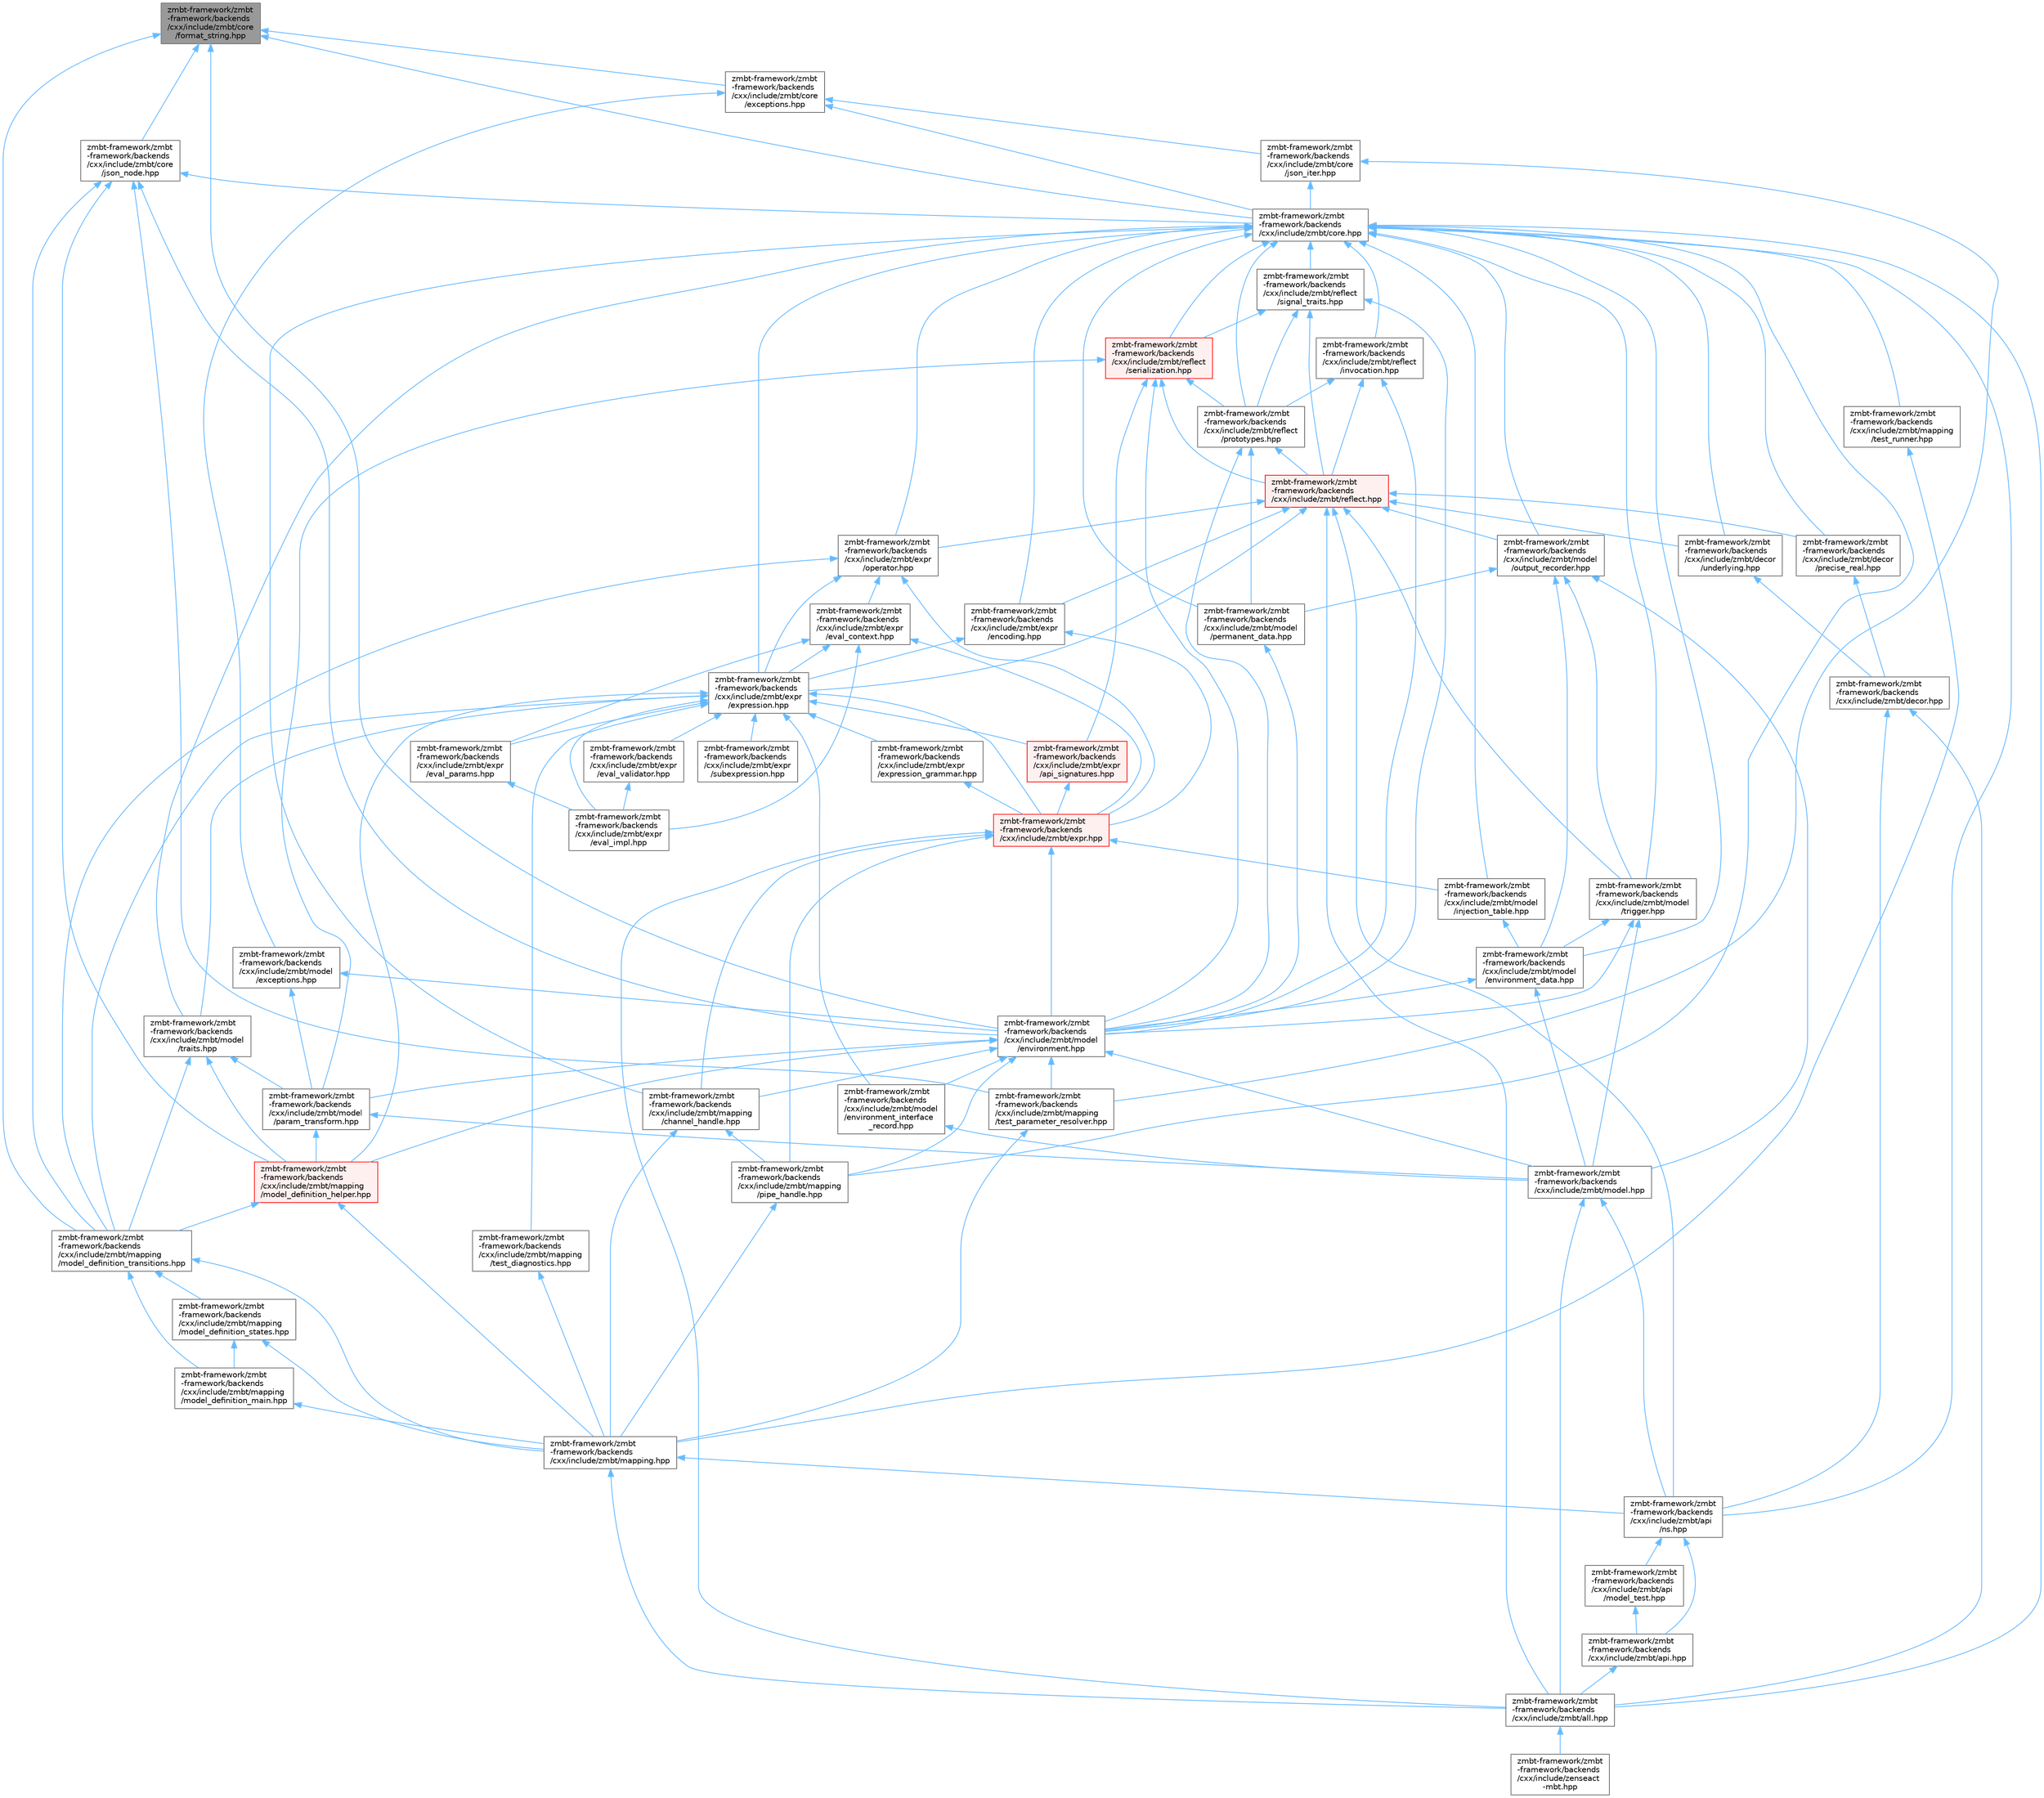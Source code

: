 digraph "zmbt-framework/zmbt-framework/backends/cxx/include/zmbt/core/format_string.hpp"
{
 // LATEX_PDF_SIZE
  bgcolor="transparent";
  edge [fontname=Helvetica,fontsize=10,labelfontname=Helvetica,labelfontsize=10];
  node [fontname=Helvetica,fontsize=10,shape=box,height=0.2,width=0.4];
  Node1 [id="Node000001",label="zmbt-framework/zmbt\l-framework/backends\l/cxx/include/zmbt/core\l/format_string.hpp",height=0.2,width=0.4,color="gray40", fillcolor="grey60", style="filled", fontcolor="black",tooltip=" "];
  Node1 -> Node2 [id="edge1_Node000001_Node000002",dir="back",color="steelblue1",style="solid",tooltip=" "];
  Node2 [id="Node000002",label="zmbt-framework/zmbt\l-framework/backends\l/cxx/include/zmbt/core.hpp",height=0.2,width=0.4,color="grey40", fillcolor="white", style="filled",URL="$core_8hpp.html",tooltip=" "];
  Node2 -> Node3 [id="edge2_Node000002_Node000003",dir="back",color="steelblue1",style="solid",tooltip=" "];
  Node3 [id="Node000003",label="zmbt-framework/zmbt\l-framework/backends\l/cxx/include/zmbt/all.hpp",height=0.2,width=0.4,color="grey40", fillcolor="white", style="filled",URL="$all_8hpp.html",tooltip=" "];
  Node3 -> Node4 [id="edge3_Node000003_Node000004",dir="back",color="steelblue1",style="solid",tooltip=" "];
  Node4 [id="Node000004",label="zmbt-framework/zmbt\l-framework/backends\l/cxx/include/zenseact\l-mbt.hpp",height=0.2,width=0.4,color="grey40", fillcolor="white", style="filled",URL="$zenseact-mbt_8hpp.html",tooltip=" "];
  Node2 -> Node5 [id="edge4_Node000002_Node000005",dir="back",color="steelblue1",style="solid",tooltip=" "];
  Node5 [id="Node000005",label="zmbt-framework/zmbt\l-framework/backends\l/cxx/include/zmbt/api\l/ns.hpp",height=0.2,width=0.4,color="grey40", fillcolor="white", style="filled",URL="$ns_8hpp.html",tooltip=" "];
  Node5 -> Node6 [id="edge5_Node000005_Node000006",dir="back",color="steelblue1",style="solid",tooltip=" "];
  Node6 [id="Node000006",label="zmbt-framework/zmbt\l-framework/backends\l/cxx/include/zmbt/api.hpp",height=0.2,width=0.4,color="grey40", fillcolor="white", style="filled",URL="$api_8hpp.html",tooltip=" "];
  Node6 -> Node3 [id="edge6_Node000006_Node000003",dir="back",color="steelblue1",style="solid",tooltip=" "];
  Node5 -> Node7 [id="edge7_Node000005_Node000007",dir="back",color="steelblue1",style="solid",tooltip=" "];
  Node7 [id="Node000007",label="zmbt-framework/zmbt\l-framework/backends\l/cxx/include/zmbt/api\l/model_test.hpp",height=0.2,width=0.4,color="grey40", fillcolor="white", style="filled",URL="$model__test_8hpp.html",tooltip=" "];
  Node7 -> Node6 [id="edge8_Node000007_Node000006",dir="back",color="steelblue1",style="solid",tooltip=" "];
  Node2 -> Node8 [id="edge9_Node000002_Node000008",dir="back",color="steelblue1",style="solid",tooltip=" "];
  Node8 [id="Node000008",label="zmbt-framework/zmbt\l-framework/backends\l/cxx/include/zmbt/decor\l/precise_real.hpp",height=0.2,width=0.4,color="grey40", fillcolor="white", style="filled",URL="$precise__real_8hpp.html",tooltip=" "];
  Node8 -> Node9 [id="edge10_Node000008_Node000009",dir="back",color="steelblue1",style="solid",tooltip=" "];
  Node9 [id="Node000009",label="zmbt-framework/zmbt\l-framework/backends\l/cxx/include/zmbt/decor.hpp",height=0.2,width=0.4,color="grey40", fillcolor="white", style="filled",URL="$decor_8hpp.html",tooltip=" "];
  Node9 -> Node3 [id="edge11_Node000009_Node000003",dir="back",color="steelblue1",style="solid",tooltip=" "];
  Node9 -> Node5 [id="edge12_Node000009_Node000005",dir="back",color="steelblue1",style="solid",tooltip=" "];
  Node2 -> Node10 [id="edge13_Node000002_Node000010",dir="back",color="steelblue1",style="solid",tooltip=" "];
  Node10 [id="Node000010",label="zmbt-framework/zmbt\l-framework/backends\l/cxx/include/zmbt/decor\l/underlying.hpp",height=0.2,width=0.4,color="grey40", fillcolor="white", style="filled",URL="$underlying_8hpp.html",tooltip=" "];
  Node10 -> Node9 [id="edge14_Node000010_Node000009",dir="back",color="steelblue1",style="solid",tooltip=" "];
  Node2 -> Node11 [id="edge15_Node000002_Node000011",dir="back",color="steelblue1",style="solid",tooltip=" "];
  Node11 [id="Node000011",label="zmbt-framework/zmbt\l-framework/backends\l/cxx/include/zmbt/expr\l/encoding.hpp",height=0.2,width=0.4,color="grey40", fillcolor="white", style="filled",URL="$encoding_8hpp.html",tooltip=" "];
  Node11 -> Node12 [id="edge16_Node000011_Node000012",dir="back",color="steelblue1",style="solid",tooltip=" "];
  Node12 [id="Node000012",label="zmbt-framework/zmbt\l-framework/backends\l/cxx/include/zmbt/expr.hpp",height=0.2,width=0.4,color="red", fillcolor="#FFF0F0", style="filled",URL="$expr_8hpp.html",tooltip=" "];
  Node12 -> Node3 [id="edge17_Node000012_Node000003",dir="back",color="steelblue1",style="solid",tooltip=" "];
  Node12 -> Node13 [id="edge18_Node000012_Node000013",dir="back",color="steelblue1",style="solid",tooltip=" "];
  Node13 [id="Node000013",label="zmbt-framework/zmbt\l-framework/backends\l/cxx/include/zmbt/mapping\l/channel_handle.hpp",height=0.2,width=0.4,color="grey40", fillcolor="white", style="filled",URL="$channel__handle_8hpp.html",tooltip=" "];
  Node13 -> Node14 [id="edge19_Node000013_Node000014",dir="back",color="steelblue1",style="solid",tooltip=" "];
  Node14 [id="Node000014",label="zmbt-framework/zmbt\l-framework/backends\l/cxx/include/zmbt/mapping.hpp",height=0.2,width=0.4,color="grey40", fillcolor="white", style="filled",URL="$mapping_8hpp.html",tooltip=" "];
  Node14 -> Node3 [id="edge20_Node000014_Node000003",dir="back",color="steelblue1",style="solid",tooltip=" "];
  Node14 -> Node5 [id="edge21_Node000014_Node000005",dir="back",color="steelblue1",style="solid",tooltip=" "];
  Node13 -> Node15 [id="edge22_Node000013_Node000015",dir="back",color="steelblue1",style="solid",tooltip=" "];
  Node15 [id="Node000015",label="zmbt-framework/zmbt\l-framework/backends\l/cxx/include/zmbt/mapping\l/pipe_handle.hpp",height=0.2,width=0.4,color="grey40", fillcolor="white", style="filled",URL="$pipe__handle_8hpp.html",tooltip=" "];
  Node15 -> Node14 [id="edge23_Node000015_Node000014",dir="back",color="steelblue1",style="solid",tooltip=" "];
  Node12 -> Node15 [id="edge24_Node000012_Node000015",dir="back",color="steelblue1",style="solid",tooltip=" "];
  Node12 -> Node16 [id="edge25_Node000012_Node000016",dir="back",color="steelblue1",style="solid",tooltip=" "];
  Node16 [id="Node000016",label="zmbt-framework/zmbt\l-framework/backends\l/cxx/include/zmbt/model\l/environment.hpp",height=0.2,width=0.4,color="grey40", fillcolor="white", style="filled",URL="$environment_8hpp.html",tooltip=" "];
  Node16 -> Node13 [id="edge26_Node000016_Node000013",dir="back",color="steelblue1",style="solid",tooltip=" "];
  Node16 -> Node17 [id="edge27_Node000016_Node000017",dir="back",color="steelblue1",style="solid",tooltip=" "];
  Node17 [id="Node000017",label="zmbt-framework/zmbt\l-framework/backends\l/cxx/include/zmbt/mapping\l/model_definition_helper.hpp",height=0.2,width=0.4,color="red", fillcolor="#FFF0F0", style="filled",URL="$model__definition__helper_8hpp.html",tooltip=" "];
  Node17 -> Node14 [id="edge28_Node000017_Node000014",dir="back",color="steelblue1",style="solid",tooltip=" "];
  Node17 -> Node22 [id="edge29_Node000017_Node000022",dir="back",color="steelblue1",style="solid",tooltip=" "];
  Node22 [id="Node000022",label="zmbt-framework/zmbt\l-framework/backends\l/cxx/include/zmbt/mapping\l/model_definition_transitions.hpp",height=0.2,width=0.4,color="grey40", fillcolor="white", style="filled",URL="$model__definition__transitions_8hpp.html",tooltip=" "];
  Node22 -> Node14 [id="edge30_Node000022_Node000014",dir="back",color="steelblue1",style="solid",tooltip=" "];
  Node22 -> Node19 [id="edge31_Node000022_Node000019",dir="back",color="steelblue1",style="solid",tooltip=" "];
  Node19 [id="Node000019",label="zmbt-framework/zmbt\l-framework/backends\l/cxx/include/zmbt/mapping\l/model_definition_main.hpp",height=0.2,width=0.4,color="grey40", fillcolor="white", style="filled",URL="$model__definition__main_8hpp.html",tooltip=" "];
  Node19 -> Node14 [id="edge32_Node000019_Node000014",dir="back",color="steelblue1",style="solid",tooltip=" "];
  Node22 -> Node21 [id="edge33_Node000022_Node000021",dir="back",color="steelblue1",style="solid",tooltip=" "];
  Node21 [id="Node000021",label="zmbt-framework/zmbt\l-framework/backends\l/cxx/include/zmbt/mapping\l/model_definition_states.hpp",height=0.2,width=0.4,color="grey40", fillcolor="white", style="filled",URL="$model__definition__states_8hpp.html",tooltip=" "];
  Node21 -> Node14 [id="edge34_Node000021_Node000014",dir="back",color="steelblue1",style="solid",tooltip=" "];
  Node21 -> Node19 [id="edge35_Node000021_Node000019",dir="back",color="steelblue1",style="solid",tooltip=" "];
  Node16 -> Node15 [id="edge36_Node000016_Node000015",dir="back",color="steelblue1",style="solid",tooltip=" "];
  Node16 -> Node23 [id="edge37_Node000016_Node000023",dir="back",color="steelblue1",style="solid",tooltip=" "];
  Node23 [id="Node000023",label="zmbt-framework/zmbt\l-framework/backends\l/cxx/include/zmbt/mapping\l/test_parameter_resolver.hpp",height=0.2,width=0.4,color="grey40", fillcolor="white", style="filled",URL="$test__parameter__resolver_8hpp.html",tooltip=" "];
  Node23 -> Node14 [id="edge38_Node000023_Node000014",dir="back",color="steelblue1",style="solid",tooltip=" "];
  Node16 -> Node24 [id="edge39_Node000016_Node000024",dir="back",color="steelblue1",style="solid",tooltip=" "];
  Node24 [id="Node000024",label="zmbt-framework/zmbt\l-framework/backends\l/cxx/include/zmbt/model.hpp",height=0.2,width=0.4,color="grey40", fillcolor="white", style="filled",URL="$model_8hpp.html",tooltip=" "];
  Node24 -> Node3 [id="edge40_Node000024_Node000003",dir="back",color="steelblue1",style="solid",tooltip=" "];
  Node24 -> Node5 [id="edge41_Node000024_Node000005",dir="back",color="steelblue1",style="solid",tooltip=" "];
  Node16 -> Node25 [id="edge42_Node000016_Node000025",dir="back",color="steelblue1",style="solid",tooltip=" "];
  Node25 [id="Node000025",label="zmbt-framework/zmbt\l-framework/backends\l/cxx/include/zmbt/model\l/environment_interface\l_record.hpp",height=0.2,width=0.4,color="grey40", fillcolor="white", style="filled",URL="$environment__interface__record_8hpp.html",tooltip=" "];
  Node25 -> Node24 [id="edge43_Node000025_Node000024",dir="back",color="steelblue1",style="solid",tooltip=" "];
  Node16 -> Node26 [id="edge44_Node000016_Node000026",dir="back",color="steelblue1",style="solid",tooltip=" "];
  Node26 [id="Node000026",label="zmbt-framework/zmbt\l-framework/backends\l/cxx/include/zmbt/model\l/param_transform.hpp",height=0.2,width=0.4,color="grey40", fillcolor="white", style="filled",URL="$param__transform_8hpp.html",tooltip=" "];
  Node26 -> Node17 [id="edge45_Node000026_Node000017",dir="back",color="steelblue1",style="solid",tooltip=" "];
  Node26 -> Node24 [id="edge46_Node000026_Node000024",dir="back",color="steelblue1",style="solid",tooltip=" "];
  Node12 -> Node29 [id="edge47_Node000012_Node000029",dir="back",color="steelblue1",style="solid",tooltip=" "];
  Node29 [id="Node000029",label="zmbt-framework/zmbt\l-framework/backends\l/cxx/include/zmbt/model\l/injection_table.hpp",height=0.2,width=0.4,color="grey40", fillcolor="white", style="filled",URL="$injection__table_8hpp.html",tooltip=" "];
  Node29 -> Node28 [id="edge48_Node000029_Node000028",dir="back",color="steelblue1",style="solid",tooltip=" "];
  Node28 [id="Node000028",label="zmbt-framework/zmbt\l-framework/backends\l/cxx/include/zmbt/model\l/environment_data.hpp",height=0.2,width=0.4,color="grey40", fillcolor="white", style="filled",URL="$environment__data_8hpp.html",tooltip=" "];
  Node28 -> Node24 [id="edge49_Node000028_Node000024",dir="back",color="steelblue1",style="solid",tooltip=" "];
  Node28 -> Node16 [id="edge50_Node000028_Node000016",dir="back",color="steelblue1",style="solid",tooltip=" "];
  Node11 -> Node31 [id="edge51_Node000011_Node000031",dir="back",color="steelblue1",style="solid",tooltip=" "];
  Node31 [id="Node000031",label="zmbt-framework/zmbt\l-framework/backends\l/cxx/include/zmbt/expr\l/expression.hpp",height=0.2,width=0.4,color="grey40", fillcolor="white", style="filled",URL="$expression_8hpp.html",tooltip=" "];
  Node31 -> Node12 [id="edge52_Node000031_Node000012",dir="back",color="steelblue1",style="solid",tooltip=" "];
  Node31 -> Node32 [id="edge53_Node000031_Node000032",dir="back",color="steelblue1",style="solid",tooltip=" "];
  Node32 [id="Node000032",label="zmbt-framework/zmbt\l-framework/backends\l/cxx/include/zmbt/expr\l/api_signatures.hpp",height=0.2,width=0.4,color="red", fillcolor="#FFF0F0", style="filled",URL="$api__signatures_8hpp.html",tooltip=" "];
  Node32 -> Node12 [id="edge54_Node000032_Node000012",dir="back",color="steelblue1",style="solid",tooltip=" "];
  Node31 -> Node34 [id="edge55_Node000031_Node000034",dir="back",color="steelblue1",style="solid",tooltip=" "];
  Node34 [id="Node000034",label="zmbt-framework/zmbt\l-framework/backends\l/cxx/include/zmbt/expr\l/eval_impl.hpp",height=0.2,width=0.4,color="grey40", fillcolor="white", style="filled",URL="$eval__impl_8hpp.html",tooltip=" "];
  Node31 -> Node35 [id="edge56_Node000031_Node000035",dir="back",color="steelblue1",style="solid",tooltip=" "];
  Node35 [id="Node000035",label="zmbt-framework/zmbt\l-framework/backends\l/cxx/include/zmbt/expr\l/eval_params.hpp",height=0.2,width=0.4,color="grey40", fillcolor="white", style="filled",URL="$eval__params_8hpp.html",tooltip=" "];
  Node35 -> Node34 [id="edge57_Node000035_Node000034",dir="back",color="steelblue1",style="solid",tooltip=" "];
  Node31 -> Node36 [id="edge58_Node000031_Node000036",dir="back",color="steelblue1",style="solid",tooltip=" "];
  Node36 [id="Node000036",label="zmbt-framework/zmbt\l-framework/backends\l/cxx/include/zmbt/expr\l/eval_validator.hpp",height=0.2,width=0.4,color="grey40", fillcolor="white", style="filled",URL="$eval__validator_8hpp.html",tooltip=" "];
  Node36 -> Node34 [id="edge59_Node000036_Node000034",dir="back",color="steelblue1",style="solid",tooltip=" "];
  Node31 -> Node37 [id="edge60_Node000031_Node000037",dir="back",color="steelblue1",style="solid",tooltip=" "];
  Node37 [id="Node000037",label="zmbt-framework/zmbt\l-framework/backends\l/cxx/include/zmbt/expr\l/expression_grammar.hpp",height=0.2,width=0.4,color="grey40", fillcolor="white", style="filled",URL="$expression__grammar_8hpp.html",tooltip=" "];
  Node37 -> Node12 [id="edge61_Node000037_Node000012",dir="back",color="steelblue1",style="solid",tooltip=" "];
  Node31 -> Node38 [id="edge62_Node000031_Node000038",dir="back",color="steelblue1",style="solid",tooltip=" "];
  Node38 [id="Node000038",label="zmbt-framework/zmbt\l-framework/backends\l/cxx/include/zmbt/expr\l/subexpression.hpp",height=0.2,width=0.4,color="grey40", fillcolor="white", style="filled",URL="$subexpression_8hpp.html",tooltip=" "];
  Node31 -> Node17 [id="edge63_Node000031_Node000017",dir="back",color="steelblue1",style="solid",tooltip=" "];
  Node31 -> Node22 [id="edge64_Node000031_Node000022",dir="back",color="steelblue1",style="solid",tooltip=" "];
  Node31 -> Node39 [id="edge65_Node000031_Node000039",dir="back",color="steelblue1",style="solid",tooltip=" "];
  Node39 [id="Node000039",label="zmbt-framework/zmbt\l-framework/backends\l/cxx/include/zmbt/mapping\l/test_diagnostics.hpp",height=0.2,width=0.4,color="grey40", fillcolor="white", style="filled",URL="$test__diagnostics_8hpp.html",tooltip=" "];
  Node39 -> Node14 [id="edge66_Node000039_Node000014",dir="back",color="steelblue1",style="solid",tooltip=" "];
  Node31 -> Node25 [id="edge67_Node000031_Node000025",dir="back",color="steelblue1",style="solid",tooltip=" "];
  Node31 -> Node40 [id="edge68_Node000031_Node000040",dir="back",color="steelblue1",style="solid",tooltip=" "];
  Node40 [id="Node000040",label="zmbt-framework/zmbt\l-framework/backends\l/cxx/include/zmbt/model\l/traits.hpp",height=0.2,width=0.4,color="grey40", fillcolor="white", style="filled",URL="$traits_8hpp.html",tooltip=" "];
  Node40 -> Node17 [id="edge69_Node000040_Node000017",dir="back",color="steelblue1",style="solid",tooltip=" "];
  Node40 -> Node22 [id="edge70_Node000040_Node000022",dir="back",color="steelblue1",style="solid",tooltip=" "];
  Node40 -> Node26 [id="edge71_Node000040_Node000026",dir="back",color="steelblue1",style="solid",tooltip=" "];
  Node2 -> Node31 [id="edge72_Node000002_Node000031",dir="back",color="steelblue1",style="solid",tooltip=" "];
  Node2 -> Node41 [id="edge73_Node000002_Node000041",dir="back",color="steelblue1",style="solid",tooltip=" "];
  Node41 [id="Node000041",label="zmbt-framework/zmbt\l-framework/backends\l/cxx/include/zmbt/expr\l/operator.hpp",height=0.2,width=0.4,color="grey40", fillcolor="white", style="filled",URL="$operator_8hpp.html",tooltip=" "];
  Node41 -> Node12 [id="edge74_Node000041_Node000012",dir="back",color="steelblue1",style="solid",tooltip=" "];
  Node41 -> Node42 [id="edge75_Node000041_Node000042",dir="back",color="steelblue1",style="solid",tooltip=" "];
  Node42 [id="Node000042",label="zmbt-framework/zmbt\l-framework/backends\l/cxx/include/zmbt/expr\l/eval_context.hpp",height=0.2,width=0.4,color="grey40", fillcolor="white", style="filled",URL="$eval__context_8hpp.html",tooltip=" "];
  Node42 -> Node12 [id="edge76_Node000042_Node000012",dir="back",color="steelblue1",style="solid",tooltip=" "];
  Node42 -> Node34 [id="edge77_Node000042_Node000034",dir="back",color="steelblue1",style="solid",tooltip=" "];
  Node42 -> Node35 [id="edge78_Node000042_Node000035",dir="back",color="steelblue1",style="solid",tooltip=" "];
  Node42 -> Node31 [id="edge79_Node000042_Node000031",dir="back",color="steelblue1",style="solid",tooltip=" "];
  Node41 -> Node31 [id="edge80_Node000041_Node000031",dir="back",color="steelblue1",style="solid",tooltip=" "];
  Node41 -> Node22 [id="edge81_Node000041_Node000022",dir="back",color="steelblue1",style="solid",tooltip=" "];
  Node2 -> Node13 [id="edge82_Node000002_Node000013",dir="back",color="steelblue1",style="solid",tooltip=" "];
  Node2 -> Node15 [id="edge83_Node000002_Node000015",dir="back",color="steelblue1",style="solid",tooltip=" "];
  Node2 -> Node43 [id="edge84_Node000002_Node000043",dir="back",color="steelblue1",style="solid",tooltip=" "];
  Node43 [id="Node000043",label="zmbt-framework/zmbt\l-framework/backends\l/cxx/include/zmbt/mapping\l/test_runner.hpp",height=0.2,width=0.4,color="grey40", fillcolor="white", style="filled",URL="$test__runner_8hpp.html",tooltip=" "];
  Node43 -> Node14 [id="edge85_Node000043_Node000014",dir="back",color="steelblue1",style="solid",tooltip=" "];
  Node2 -> Node28 [id="edge86_Node000002_Node000028",dir="back",color="steelblue1",style="solid",tooltip=" "];
  Node2 -> Node29 [id="edge87_Node000002_Node000029",dir="back",color="steelblue1",style="solid",tooltip=" "];
  Node2 -> Node44 [id="edge88_Node000002_Node000044",dir="back",color="steelblue1",style="solid",tooltip=" "];
  Node44 [id="Node000044",label="zmbt-framework/zmbt\l-framework/backends\l/cxx/include/zmbt/model\l/output_recorder.hpp",height=0.2,width=0.4,color="grey40", fillcolor="white", style="filled",URL="$output__recorder_8hpp.html",tooltip=" "];
  Node44 -> Node24 [id="edge89_Node000044_Node000024",dir="back",color="steelblue1",style="solid",tooltip=" "];
  Node44 -> Node28 [id="edge90_Node000044_Node000028",dir="back",color="steelblue1",style="solid",tooltip=" "];
  Node44 -> Node45 [id="edge91_Node000044_Node000045",dir="back",color="steelblue1",style="solid",tooltip=" "];
  Node45 [id="Node000045",label="zmbt-framework/zmbt\l-framework/backends\l/cxx/include/zmbt/model\l/permanent_data.hpp",height=0.2,width=0.4,color="grey40", fillcolor="white", style="filled",URL="$permanent__data_8hpp.html",tooltip=" "];
  Node45 -> Node16 [id="edge92_Node000045_Node000016",dir="back",color="steelblue1",style="solid",tooltip=" "];
  Node44 -> Node46 [id="edge93_Node000044_Node000046",dir="back",color="steelblue1",style="solid",tooltip=" "];
  Node46 [id="Node000046",label="zmbt-framework/zmbt\l-framework/backends\l/cxx/include/zmbt/model\l/trigger.hpp",height=0.2,width=0.4,color="grey40", fillcolor="white", style="filled",URL="$trigger_8hpp.html",tooltip=" "];
  Node46 -> Node24 [id="edge94_Node000046_Node000024",dir="back",color="steelblue1",style="solid",tooltip=" "];
  Node46 -> Node16 [id="edge95_Node000046_Node000016",dir="back",color="steelblue1",style="solid",tooltip=" "];
  Node46 -> Node28 [id="edge96_Node000046_Node000028",dir="back",color="steelblue1",style="solid",tooltip=" "];
  Node2 -> Node45 [id="edge97_Node000002_Node000045",dir="back",color="steelblue1",style="solid",tooltip=" "];
  Node2 -> Node40 [id="edge98_Node000002_Node000040",dir="back",color="steelblue1",style="solid",tooltip=" "];
  Node2 -> Node46 [id="edge99_Node000002_Node000046",dir="back",color="steelblue1",style="solid",tooltip=" "];
  Node2 -> Node47 [id="edge100_Node000002_Node000047",dir="back",color="steelblue1",style="solid",tooltip=" "];
  Node47 [id="Node000047",label="zmbt-framework/zmbt\l-framework/backends\l/cxx/include/zmbt/reflect\l/invocation.hpp",height=0.2,width=0.4,color="grey40", fillcolor="white", style="filled",URL="$invocation_8hpp.html",tooltip=" "];
  Node47 -> Node16 [id="edge101_Node000047_Node000016",dir="back",color="steelblue1",style="solid",tooltip=" "];
  Node47 -> Node48 [id="edge102_Node000047_Node000048",dir="back",color="steelblue1",style="solid",tooltip=" "];
  Node48 [id="Node000048",label="zmbt-framework/zmbt\l-framework/backends\l/cxx/include/zmbt/reflect.hpp",height=0.2,width=0.4,color="red", fillcolor="#FFF0F0", style="filled",URL="$reflect_8hpp.html",tooltip=" "];
  Node48 -> Node3 [id="edge103_Node000048_Node000003",dir="back",color="steelblue1",style="solid",tooltip=" "];
  Node48 -> Node5 [id="edge104_Node000048_Node000005",dir="back",color="steelblue1",style="solid",tooltip=" "];
  Node48 -> Node8 [id="edge105_Node000048_Node000008",dir="back",color="steelblue1",style="solid",tooltip=" "];
  Node48 -> Node10 [id="edge106_Node000048_Node000010",dir="back",color="steelblue1",style="solid",tooltip=" "];
  Node48 -> Node11 [id="edge107_Node000048_Node000011",dir="back",color="steelblue1",style="solid",tooltip=" "];
  Node48 -> Node31 [id="edge108_Node000048_Node000031",dir="back",color="steelblue1",style="solid",tooltip=" "];
  Node48 -> Node41 [id="edge109_Node000048_Node000041",dir="back",color="steelblue1",style="solid",tooltip=" "];
  Node48 -> Node44 [id="edge110_Node000048_Node000044",dir="back",color="steelblue1",style="solid",tooltip=" "];
  Node48 -> Node46 [id="edge111_Node000048_Node000046",dir="back",color="steelblue1",style="solid",tooltip=" "];
  Node47 -> Node55 [id="edge112_Node000047_Node000055",dir="back",color="steelblue1",style="solid",tooltip=" "];
  Node55 [id="Node000055",label="zmbt-framework/zmbt\l-framework/backends\l/cxx/include/zmbt/reflect\l/prototypes.hpp",height=0.2,width=0.4,color="grey40", fillcolor="white", style="filled",URL="$prototypes_8hpp.html",tooltip=" "];
  Node55 -> Node16 [id="edge113_Node000055_Node000016",dir="back",color="steelblue1",style="solid",tooltip=" "];
  Node55 -> Node45 [id="edge114_Node000055_Node000045",dir="back",color="steelblue1",style="solid",tooltip=" "];
  Node55 -> Node48 [id="edge115_Node000055_Node000048",dir="back",color="steelblue1",style="solid",tooltip=" "];
  Node2 -> Node55 [id="edge116_Node000002_Node000055",dir="back",color="steelblue1",style="solid",tooltip=" "];
  Node2 -> Node56 [id="edge117_Node000002_Node000056",dir="back",color="steelblue1",style="solid",tooltip=" "];
  Node56 [id="Node000056",label="zmbt-framework/zmbt\l-framework/backends\l/cxx/include/zmbt/reflect\l/serialization.hpp",height=0.2,width=0.4,color="red", fillcolor="#FFF0F0", style="filled",URL="$serialization_8hpp.html",tooltip=" "];
  Node56 -> Node32 [id="edge118_Node000056_Node000032",dir="back",color="steelblue1",style="solid",tooltip=" "];
  Node56 -> Node16 [id="edge119_Node000056_Node000016",dir="back",color="steelblue1",style="solid",tooltip=" "];
  Node56 -> Node26 [id="edge120_Node000056_Node000026",dir="back",color="steelblue1",style="solid",tooltip=" "];
  Node56 -> Node48 [id="edge121_Node000056_Node000048",dir="back",color="steelblue1",style="solid",tooltip=" "];
  Node56 -> Node55 [id="edge122_Node000056_Node000055",dir="back",color="steelblue1",style="solid",tooltip=" "];
  Node2 -> Node58 [id="edge123_Node000002_Node000058",dir="back",color="steelblue1",style="solid",tooltip=" "];
  Node58 [id="Node000058",label="zmbt-framework/zmbt\l-framework/backends\l/cxx/include/zmbt/reflect\l/signal_traits.hpp",height=0.2,width=0.4,color="grey40", fillcolor="white", style="filled",URL="$signal__traits_8hpp.html",tooltip=" "];
  Node58 -> Node16 [id="edge124_Node000058_Node000016",dir="back",color="steelblue1",style="solid",tooltip=" "];
  Node58 -> Node48 [id="edge125_Node000058_Node000048",dir="back",color="steelblue1",style="solid",tooltip=" "];
  Node58 -> Node55 [id="edge126_Node000058_Node000055",dir="back",color="steelblue1",style="solid",tooltip=" "];
  Node58 -> Node56 [id="edge127_Node000058_Node000056",dir="back",color="steelblue1",style="solid",tooltip=" "];
  Node1 -> Node59 [id="edge128_Node000001_Node000059",dir="back",color="steelblue1",style="solid",tooltip=" "];
  Node59 [id="Node000059",label="zmbt-framework/zmbt\l-framework/backends\l/cxx/include/zmbt/core\l/exceptions.hpp",height=0.2,width=0.4,color="grey40", fillcolor="white", style="filled",URL="$core_2exceptions_8hpp.html",tooltip=" "];
  Node59 -> Node2 [id="edge129_Node000059_Node000002",dir="back",color="steelblue1",style="solid",tooltip=" "];
  Node59 -> Node60 [id="edge130_Node000059_Node000060",dir="back",color="steelblue1",style="solid",tooltip=" "];
  Node60 [id="Node000060",label="zmbt-framework/zmbt\l-framework/backends\l/cxx/include/zmbt/core\l/json_iter.hpp",height=0.2,width=0.4,color="grey40", fillcolor="white", style="filled",URL="$json__iter_8hpp.html",tooltip=" "];
  Node60 -> Node2 [id="edge131_Node000060_Node000002",dir="back",color="steelblue1",style="solid",tooltip=" "];
  Node60 -> Node23 [id="edge132_Node000060_Node000023",dir="back",color="steelblue1",style="solid",tooltip=" "];
  Node59 -> Node61 [id="edge133_Node000059_Node000061",dir="back",color="steelblue1",style="solid",tooltip=" "];
  Node61 [id="Node000061",label="zmbt-framework/zmbt\l-framework/backends\l/cxx/include/zmbt/model\l/exceptions.hpp",height=0.2,width=0.4,color="grey40", fillcolor="white", style="filled",URL="$model_2exceptions_8hpp.html",tooltip=" "];
  Node61 -> Node16 [id="edge134_Node000061_Node000016",dir="back",color="steelblue1",style="solid",tooltip=" "];
  Node61 -> Node26 [id="edge135_Node000061_Node000026",dir="back",color="steelblue1",style="solid",tooltip=" "];
  Node1 -> Node62 [id="edge136_Node000001_Node000062",dir="back",color="steelblue1",style="solid",tooltip=" "];
  Node62 [id="Node000062",label="zmbt-framework/zmbt\l-framework/backends\l/cxx/include/zmbt/core\l/json_node.hpp",height=0.2,width=0.4,color="grey40", fillcolor="white", style="filled",URL="$json__node_8hpp.html",tooltip=" "];
  Node62 -> Node2 [id="edge137_Node000062_Node000002",dir="back",color="steelblue1",style="solid",tooltip=" "];
  Node62 -> Node17 [id="edge138_Node000062_Node000017",dir="back",color="steelblue1",style="solid",tooltip=" "];
  Node62 -> Node22 [id="edge139_Node000062_Node000022",dir="back",color="steelblue1",style="solid",tooltip=" "];
  Node62 -> Node23 [id="edge140_Node000062_Node000023",dir="back",color="steelblue1",style="solid",tooltip=" "];
  Node62 -> Node16 [id="edge141_Node000062_Node000016",dir="back",color="steelblue1",style="solid",tooltip=" "];
  Node1 -> Node22 [id="edge142_Node000001_Node000022",dir="back",color="steelblue1",style="solid",tooltip=" "];
  Node1 -> Node16 [id="edge143_Node000001_Node000016",dir="back",color="steelblue1",style="solid",tooltip=" "];
}
